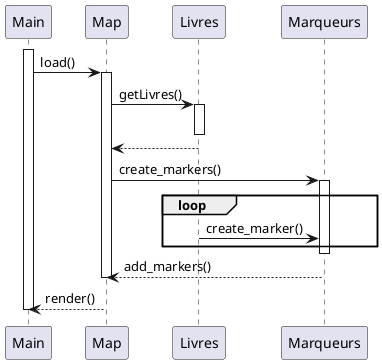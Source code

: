 @startuml

activate Main    
    Main -> Map : load()
    activate Map
        Map -> Livres : getLivres()
        activate Livres
        deactivate Livres
        Map <-- Livres  
        Map -> Marqueurs : create_markers()
        activate Marqueurs
        loop
            Livres -> Marqueurs : create_marker()
        end
        deactivate Marqueurs
        Map <-- Marqueurs : add_markers()
    deactivate Map
    Main  <-- Map : render()
deactivate Main

@enduml
